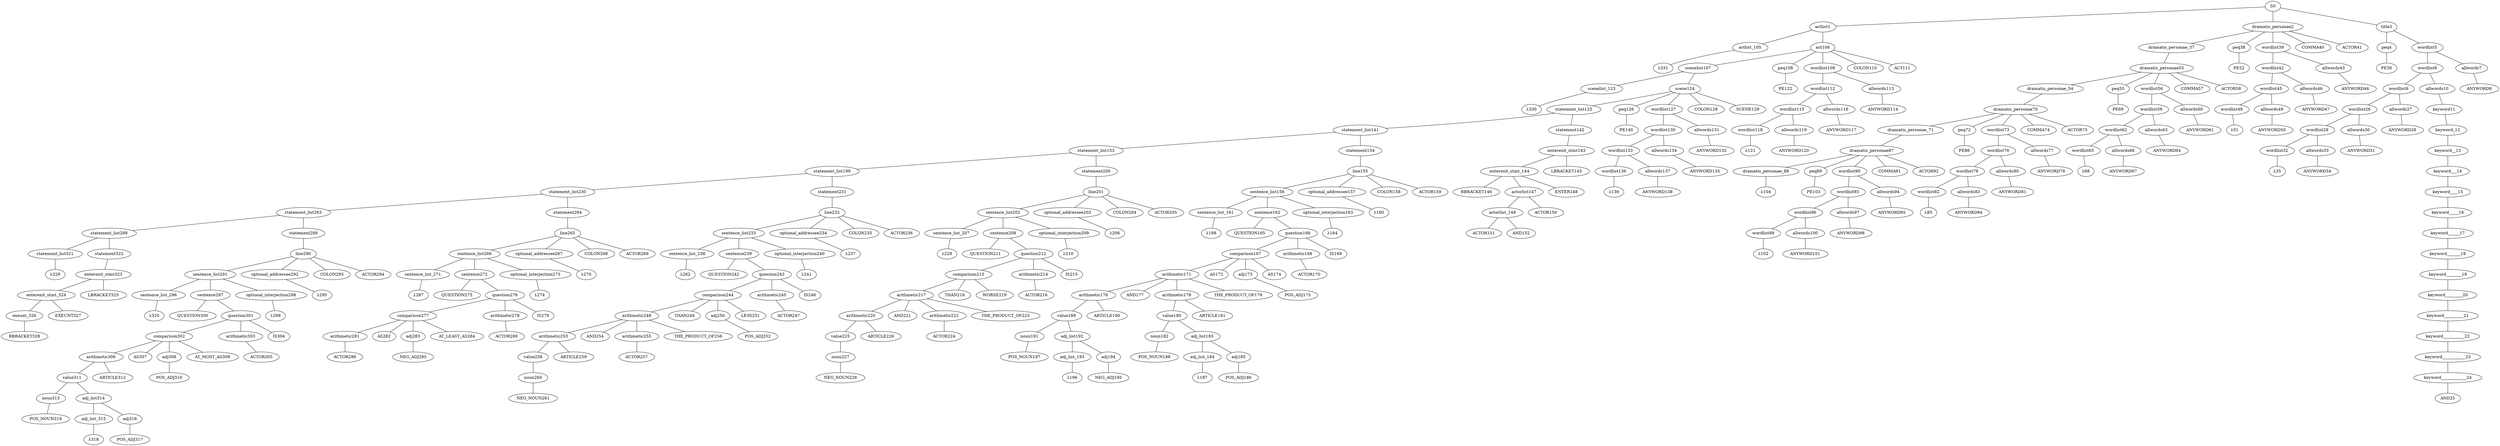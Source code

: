 strict graph {
	S0 -- actlist1
	S0 -- dramatis_personae2
	S0 -- title3

	title3 -- peq4
	title3 -- wordlist5

	wordlist5 -- wordlist6
	wordlist5 -- allwords7

	allwords7 -- ANYWORD8


	wordlist6 -- wordlist9
	wordlist6 -- allwords10

	allwords10 -- keyword11

	keyword11 -- keyword_12

	keyword_12 -- keyword__13

	keyword__13 -- keyword___14

	keyword___14 -- keyword____15

	keyword____15 -- keyword_____16

	keyword_____16 -- keyword______17

	keyword______17 -- keyword_______18

	keyword_______18 -- keyword________19

	keyword________19 -- keyword_________20

	keyword_________20 -- keyword__________21

	keyword__________21 -- keyword___________22

	keyword___________22 -- keyword____________23

	keyword____________23 -- keyword_____________24

	keyword_____________24 -- AND25


	wordlist9 -- wordlist26
	wordlist9 -- allwords27

	allwords27 -- ANYWORD28


	wordlist26 -- wordlist29
	wordlist26 -- allwords30

	allwords30 -- ANYWORD31


	wordlist29 -- wordlist32
	wordlist29 -- allwords33

	allwords33 -- ANYWORD34


	wordlist32 -- λ35

	peq4 -- PE36


	dramatis_personae2 -- dramatis_personae_37
	dramatis_personae2 -- peq38
	dramatis_personae2 -- wordlist39
	dramatis_personae2 -- COMMA40
	dramatis_personae2 -- ACTOR41



	wordlist39 -- wordlist42
	wordlist39 -- allwords43

	allwords43 -- ANYWORD44


	wordlist42 -- wordlist45
	wordlist42 -- allwords46

	allwords46 -- ANYWORD47


	wordlist45 -- wordlist48
	wordlist45 -- allwords49

	allwords49 -- ANYWORD50


	wordlist48 -- λ51

	peq38 -- PE52


	dramatis_personae_37 -- dramatis_personae53

	dramatis_personae53 -- dramatis_personae_54
	dramatis_personae53 -- peq55
	dramatis_personae53 -- wordlist56
	dramatis_personae53 -- COMMA57
	dramatis_personae53 -- ACTOR58



	wordlist56 -- wordlist59
	wordlist56 -- allwords60

	allwords60 -- ANYWORD61


	wordlist59 -- wordlist62
	wordlist59 -- allwords63

	allwords63 -- ANYWORD64


	wordlist62 -- wordlist65
	wordlist62 -- allwords66

	allwords66 -- ANYWORD67


	wordlist65 -- λ68

	peq55 -- PE69


	dramatis_personae_54 -- dramatis_personae70

	dramatis_personae70 -- dramatis_personae_71
	dramatis_personae70 -- peq72
	dramatis_personae70 -- wordlist73
	dramatis_personae70 -- COMMA74
	dramatis_personae70 -- ACTOR75



	wordlist73 -- wordlist76
	wordlist73 -- allwords77

	allwords77 -- ANYWORD78


	wordlist76 -- wordlist79
	wordlist76 -- allwords80

	allwords80 -- ANYWORD81


	wordlist79 -- wordlist82
	wordlist79 -- allwords83

	allwords83 -- ANYWORD84


	wordlist82 -- λ85

	peq72 -- PE86


	dramatis_personae_71 -- dramatis_personae87

	dramatis_personae87 -- dramatis_personae_88
	dramatis_personae87 -- peq89
	dramatis_personae87 -- wordlist90
	dramatis_personae87 -- COMMA91
	dramatis_personae87 -- ACTOR92



	wordlist90 -- wordlist93
	wordlist90 -- allwords94

	allwords94 -- ANYWORD95


	wordlist93 -- wordlist96
	wordlist93 -- allwords97

	allwords97 -- ANYWORD98


	wordlist96 -- wordlist99
	wordlist96 -- allwords100

	allwords100 -- ANYWORD101


	wordlist99 -- λ102

	peq89 -- PE103


	dramatis_personae_88 -- λ104

	actlist1 -- actlist_105
	actlist1 -- act106

	act106 -- scenelist107
	act106 -- peq108
	act106 -- wordlist109
	act106 -- COLON110
	act106 -- ACT111



	wordlist109 -- wordlist112
	wordlist109 -- allwords113

	allwords113 -- ANYWORD114


	wordlist112 -- wordlist115
	wordlist112 -- allwords116

	allwords116 -- ANYWORD117


	wordlist115 -- wordlist118
	wordlist115 -- allwords119

	allwords119 -- ANYWORD120


	wordlist118 -- λ121

	peq108 -- PE122


	scenelist107 -- scenelist_123
	scenelist107 -- scene124

	scene124 -- statement_list125
	scene124 -- peq126
	scene124 -- wordlist127
	scene124 -- COLON128
	scene124 -- SCENE129



	wordlist127 -- wordlist130
	wordlist127 -- allwords131

	allwords131 -- ANYWORD132


	wordlist130 -- wordlist133
	wordlist130 -- allwords134

	allwords134 -- ANYWORD135


	wordlist133 -- wordlist136
	wordlist133 -- allwords137

	allwords137 -- ANYWORD138


	wordlist136 -- λ139

	peq126 -- PE140


	statement_list125 -- statement_list141
	statement_list125 -- statement142

	statement142 -- enterexit_stmt143

	enterexit_stmt143 -- enterexit_stmt_144
	enterexit_stmt143 -- LBRACKET145


	enterexit_stmt_144 -- RBRACKET146
	enterexit_stmt_144 -- actorlist147
	enterexit_stmt_144 -- ENTER148


	actorlist147 -- actorlist_149
	actorlist147 -- ACTOR150


	actorlist_149 -- ACTOR151
	actorlist_149 -- AND152




	statement_list141 -- statement_list153
	statement_list141 -- statement154

	statement154 -- line155

	line155 -- sentence_list156
	line155 -- optional_addressee157
	line155 -- COLON158
	line155 -- ACTOR159



	optional_addressee157 -- λ160

	sentence_list156 -- sentence_list_161
	sentence_list156 -- sentence162
	sentence_list156 -- optional_interjection163

	optional_interjection163 -- λ164

	sentence162 -- QUESTION165
	sentence162 -- question166

	question166 -- comparison167
	question166 -- arithmetic168
	question166 -- IS169


	arithmetic168 -- ACTOR170


	comparison167 -- arithmetic171
	comparison167 -- AS172
	comparison167 -- adj173
	comparison167 -- AS174


	adj173 -- POS_ADJ175



	arithmetic171 -- arithmetic176
	arithmetic171 -- AND177
	arithmetic171 -- arithmetic178
	arithmetic171 -- THE_PRODUCT_OF179


	arithmetic178 -- value180
	arithmetic178 -- ARTICLE181


	value180 -- noun182
	value180 -- adj_list183

	adj_list183 -- adj_list_184
	adj_list183 -- adj185

	adj185 -- POS_ADJ186


	adj_list_184 -- λ187

	noun182 -- POS_NOUN188



	arithmetic176 -- value189
	arithmetic176 -- ARTICLE190


	value189 -- noun191
	value189 -- adj_list192

	adj_list192 -- adj_list_193
	adj_list192 -- adj194

	adj194 -- NEG_ADJ195


	adj_list_193 -- λ196

	noun191 -- POS_NOUN197



	sentence_list_161 -- λ198

	statement_list153 -- statement_list199
	statement_list153 -- statement200

	statement200 -- line201

	line201 -- sentence_list202
	line201 -- optional_addressee203
	line201 -- COLON204
	line201 -- ACTOR205



	optional_addressee203 -- λ206

	sentence_list202 -- sentence_list_207
	sentence_list202 -- sentence208
	sentence_list202 -- optional_interjection209

	optional_interjection209 -- λ210

	sentence208 -- QUESTION211
	sentence208 -- question212

	question212 -- comparison213
	question212 -- arithmetic214
	question212 -- IS215


	arithmetic214 -- ACTOR216


	comparison213 -- arithmetic217
	comparison213 -- THAN218
	comparison213 -- WORSE219



	arithmetic217 -- arithmetic220
	arithmetic217 -- AND221
	arithmetic217 -- arithmetic222
	arithmetic217 -- THE_PRODUCT_OF223


	arithmetic222 -- ACTOR224



	arithmetic220 -- value225
	arithmetic220 -- ARTICLE226


	value225 -- noun227

	noun227 -- NEG_NOUN228



	sentence_list_207 -- λ229

	statement_list199 -- statement_list230
	statement_list199 -- statement231

	statement231 -- line232

	line232 -- sentence_list233
	line232 -- optional_addressee234
	line232 -- COLON235
	line232 -- ACTOR236



	optional_addressee234 -- λ237

	sentence_list233 -- sentence_list_238
	sentence_list233 -- sentence239
	sentence_list233 -- optional_interjection240

	optional_interjection240 -- λ241

	sentence239 -- QUESTION242
	sentence239 -- question243

	question243 -- comparison244
	question243 -- arithmetic245
	question243 -- IS246


	arithmetic245 -- ACTOR247


	comparison244 -- arithmetic248
	comparison244 -- THAN249
	comparison244 -- adj250
	comparison244 -- LESS251


	adj250 -- POS_ADJ252



	arithmetic248 -- arithmetic253
	arithmetic248 -- AND254
	arithmetic248 -- arithmetic255
	arithmetic248 -- THE_PRODUCT_OF256


	arithmetic255 -- ACTOR257



	arithmetic253 -- value258
	arithmetic253 -- ARTICLE259


	value258 -- noun260

	noun260 -- NEG_NOUN261



	sentence_list_238 -- λ262

	statement_list230 -- statement_list263
	statement_list230 -- statement264

	statement264 -- line265

	line265 -- sentence_list266
	line265 -- optional_addressee267
	line265 -- COLON268
	line265 -- ACTOR269



	optional_addressee267 -- λ270

	sentence_list266 -- sentence_list_271
	sentence_list266 -- sentence272
	sentence_list266 -- optional_interjection273

	optional_interjection273 -- λ274

	sentence272 -- QUESTION275
	sentence272 -- question276

	question276 -- comparison277
	question276 -- arithmetic278
	question276 -- IS279


	arithmetic278 -- ACTOR280


	comparison277 -- arithmetic281
	comparison277 -- AS282
	comparison277 -- adj283
	comparison277 -- AT_LEAST_AS284


	adj283 -- NEG_ADJ285



	arithmetic281 -- ACTOR286



	sentence_list_271 -- λ287

	statement_list263 -- statement_list288
	statement_list263 -- statement289

	statement289 -- line290

	line290 -- sentence_list291
	line290 -- optional_addressee292
	line290 -- COLON293
	line290 -- ACTOR294



	optional_addressee292 -- λ295

	sentence_list291 -- sentence_list_296
	sentence_list291 -- sentence297
	sentence_list291 -- optional_interjection298

	optional_interjection298 -- λ299

	sentence297 -- QUESTION300
	sentence297 -- question301

	question301 -- comparison302
	question301 -- arithmetic303
	question301 -- IS304


	arithmetic303 -- ACTOR305


	comparison302 -- arithmetic306
	comparison302 -- AS307
	comparison302 -- adj308
	comparison302 -- AT_MOST_AS309


	adj308 -- POS_ADJ310



	arithmetic306 -- value311
	arithmetic306 -- ARTICLE312


	value311 -- noun313
	value311 -- adj_list314

	adj_list314 -- adj_list_315
	adj_list314 -- adj316

	adj316 -- POS_ADJ317


	adj_list_315 -- λ318

	noun313 -- POS_NOUN319



	sentence_list_296 -- λ320

	statement_list288 -- statement_list321
	statement_list288 -- statement322

	statement322 -- enterexit_stmt323

	enterexit_stmt323 -- enterexit_stmt_324
	enterexit_stmt323 -- LBRACKET325


	enterexit_stmt_324 -- exeunt_326
	enterexit_stmt_324 -- EXEUNT327


	exeunt_326 -- RBRACKET328


	statement_list321 -- λ329

	scenelist_123 -- λ330

	actlist_105 -- λ331


}